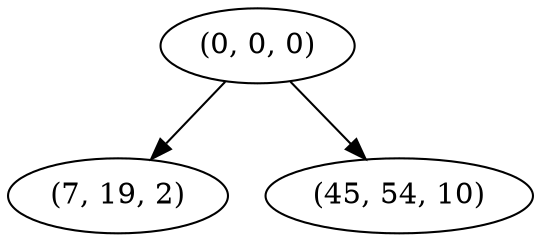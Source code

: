 digraph tree {
    "(0, 0, 0)";
    "(7, 19, 2)";
    "(45, 54, 10)";
    "(0, 0, 0)" -> "(7, 19, 2)";
    "(0, 0, 0)" -> "(45, 54, 10)";
}
